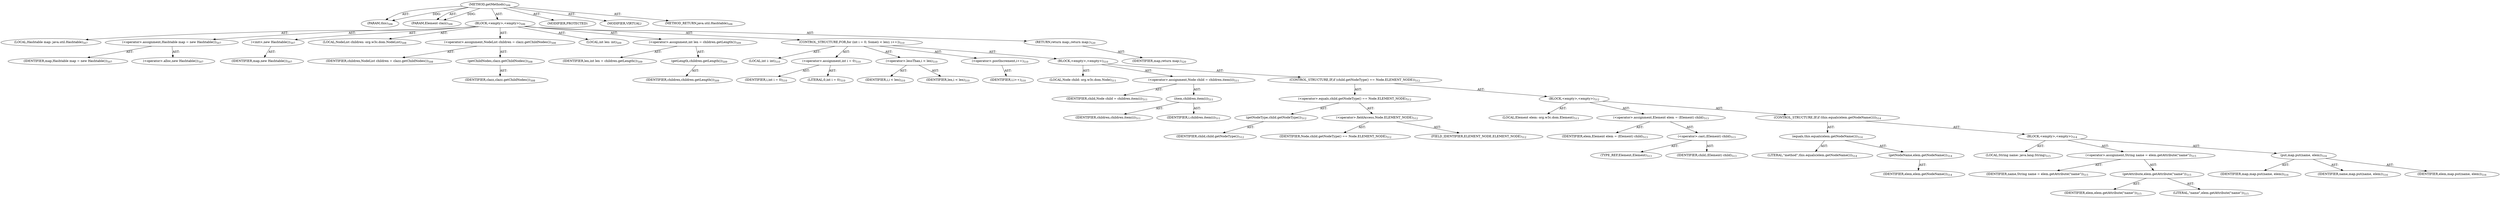 digraph "getMethods" {  
"111669149712" [label = <(METHOD,getMethods)<SUB>506</SUB>> ]
"115964117025" [label = <(PARAM,this)<SUB>506</SUB>> ]
"115964117026" [label = <(PARAM,Element clazz)<SUB>506</SUB>> ]
"25769803832" [label = <(BLOCK,&lt;empty&gt;,&lt;empty&gt;)<SUB>506</SUB>> ]
"94489280606" [label = <(LOCAL,Hashtable map: java.util.Hashtable)<SUB>507</SUB>> ]
"30064771571" [label = <(&lt;operator&gt;.assignment,Hashtable map = new Hashtable())<SUB>507</SUB>> ]
"68719477222" [label = <(IDENTIFIER,map,Hashtable map = new Hashtable())<SUB>507</SUB>> ]
"30064771572" [label = <(&lt;operator&gt;.alloc,new Hashtable())<SUB>507</SUB>> ]
"30064771573" [label = <(&lt;init&gt;,new Hashtable())<SUB>507</SUB>> ]
"68719477223" [label = <(IDENTIFIER,map,new Hashtable())<SUB>507</SUB>> ]
"94489280607" [label = <(LOCAL,NodeList children: org.w3c.dom.NodeList)<SUB>508</SUB>> ]
"30064771574" [label = <(&lt;operator&gt;.assignment,NodeList children = clazz.getChildNodes())<SUB>508</SUB>> ]
"68719477224" [label = <(IDENTIFIER,children,NodeList children = clazz.getChildNodes())<SUB>508</SUB>> ]
"30064771575" [label = <(getChildNodes,clazz.getChildNodes())<SUB>508</SUB>> ]
"68719477225" [label = <(IDENTIFIER,clazz,clazz.getChildNodes())<SUB>508</SUB>> ]
"94489280608" [label = <(LOCAL,int len: int)<SUB>509</SUB>> ]
"30064771576" [label = <(&lt;operator&gt;.assignment,int len = children.getLength())<SUB>509</SUB>> ]
"68719477226" [label = <(IDENTIFIER,len,int len = children.getLength())<SUB>509</SUB>> ]
"30064771577" [label = <(getLength,children.getLength())<SUB>509</SUB>> ]
"68719477227" [label = <(IDENTIFIER,children,children.getLength())<SUB>509</SUB>> ]
"47244640295" [label = <(CONTROL_STRUCTURE,FOR,for (int i = 0; Some(i &lt; len); i++))<SUB>510</SUB>> ]
"94489280609" [label = <(LOCAL,int i: int)<SUB>510</SUB>> ]
"30064771578" [label = <(&lt;operator&gt;.assignment,int i = 0)<SUB>510</SUB>> ]
"68719477228" [label = <(IDENTIFIER,i,int i = 0)<SUB>510</SUB>> ]
"90194313363" [label = <(LITERAL,0,int i = 0)<SUB>510</SUB>> ]
"30064771579" [label = <(&lt;operator&gt;.lessThan,i &lt; len)<SUB>510</SUB>> ]
"68719477229" [label = <(IDENTIFIER,i,i &lt; len)<SUB>510</SUB>> ]
"68719477230" [label = <(IDENTIFIER,len,i &lt; len)<SUB>510</SUB>> ]
"30064771580" [label = <(&lt;operator&gt;.postIncrement,i++)<SUB>510</SUB>> ]
"68719477231" [label = <(IDENTIFIER,i,i++)<SUB>510</SUB>> ]
"25769803833" [label = <(BLOCK,&lt;empty&gt;,&lt;empty&gt;)<SUB>510</SUB>> ]
"94489280610" [label = <(LOCAL,Node child: org.w3c.dom.Node)<SUB>511</SUB>> ]
"30064771581" [label = <(&lt;operator&gt;.assignment,Node child = children.item(i))<SUB>511</SUB>> ]
"68719477232" [label = <(IDENTIFIER,child,Node child = children.item(i))<SUB>511</SUB>> ]
"30064771582" [label = <(item,children.item(i))<SUB>511</SUB>> ]
"68719477233" [label = <(IDENTIFIER,children,children.item(i))<SUB>511</SUB>> ]
"68719477234" [label = <(IDENTIFIER,i,children.item(i))<SUB>511</SUB>> ]
"47244640296" [label = <(CONTROL_STRUCTURE,IF,if (child.getNodeType() == Node.ELEMENT_NODE))<SUB>512</SUB>> ]
"30064771583" [label = <(&lt;operator&gt;.equals,child.getNodeType() == Node.ELEMENT_NODE)<SUB>512</SUB>> ]
"30064771584" [label = <(getNodeType,child.getNodeType())<SUB>512</SUB>> ]
"68719477235" [label = <(IDENTIFIER,child,child.getNodeType())<SUB>512</SUB>> ]
"30064771585" [label = <(&lt;operator&gt;.fieldAccess,Node.ELEMENT_NODE)<SUB>512</SUB>> ]
"68719477236" [label = <(IDENTIFIER,Node,child.getNodeType() == Node.ELEMENT_NODE)<SUB>512</SUB>> ]
"55834574897" [label = <(FIELD_IDENTIFIER,ELEMENT_NODE,ELEMENT_NODE)<SUB>512</SUB>> ]
"25769803834" [label = <(BLOCK,&lt;empty&gt;,&lt;empty&gt;)<SUB>512</SUB>> ]
"94489280611" [label = <(LOCAL,Element elem: org.w3c.dom.Element)<SUB>513</SUB>> ]
"30064771586" [label = <(&lt;operator&gt;.assignment,Element elem = (Element) child)<SUB>513</SUB>> ]
"68719477237" [label = <(IDENTIFIER,elem,Element elem = (Element) child)<SUB>513</SUB>> ]
"30064771587" [label = <(&lt;operator&gt;.cast,(Element) child)<SUB>513</SUB>> ]
"180388626443" [label = <(TYPE_REF,Element,Element)<SUB>513</SUB>> ]
"68719477238" [label = <(IDENTIFIER,child,(Element) child)<SUB>513</SUB>> ]
"47244640297" [label = <(CONTROL_STRUCTURE,IF,if (this.equals(elem.getNodeName())))<SUB>514</SUB>> ]
"30064771588" [label = <(equals,this.equals(elem.getNodeName()))<SUB>514</SUB>> ]
"90194313364" [label = <(LITERAL,&quot;method&quot;,this.equals(elem.getNodeName()))<SUB>514</SUB>> ]
"30064771589" [label = <(getNodeName,elem.getNodeName())<SUB>514</SUB>> ]
"68719477239" [label = <(IDENTIFIER,elem,elem.getNodeName())<SUB>514</SUB>> ]
"25769803835" [label = <(BLOCK,&lt;empty&gt;,&lt;empty&gt;)<SUB>514</SUB>> ]
"94489280612" [label = <(LOCAL,String name: java.lang.String)<SUB>515</SUB>> ]
"30064771590" [label = <(&lt;operator&gt;.assignment,String name = elem.getAttribute(&quot;name&quot;))<SUB>515</SUB>> ]
"68719477240" [label = <(IDENTIFIER,name,String name = elem.getAttribute(&quot;name&quot;))<SUB>515</SUB>> ]
"30064771591" [label = <(getAttribute,elem.getAttribute(&quot;name&quot;))<SUB>515</SUB>> ]
"68719477241" [label = <(IDENTIFIER,elem,elem.getAttribute(&quot;name&quot;))<SUB>515</SUB>> ]
"90194313365" [label = <(LITERAL,&quot;name&quot;,elem.getAttribute(&quot;name&quot;))<SUB>515</SUB>> ]
"30064771592" [label = <(put,map.put(name, elem))<SUB>516</SUB>> ]
"68719477242" [label = <(IDENTIFIER,map,map.put(name, elem))<SUB>516</SUB>> ]
"68719477243" [label = <(IDENTIFIER,name,map.put(name, elem))<SUB>516</SUB>> ]
"68719477244" [label = <(IDENTIFIER,elem,map.put(name, elem))<SUB>516</SUB>> ]
"146028888075" [label = <(RETURN,return map;,return map;)<SUB>520</SUB>> ]
"68719477245" [label = <(IDENTIFIER,map,return map;)<SUB>520</SUB>> ]
"133143986216" [label = <(MODIFIER,PROTECTED)> ]
"133143986217" [label = <(MODIFIER,VIRTUAL)> ]
"128849018896" [label = <(METHOD_RETURN,java.util.Hashtable)<SUB>506</SUB>> ]
  "111669149712" -> "115964117025"  [ label = "AST: "] 
  "111669149712" -> "115964117026"  [ label = "AST: "] 
  "111669149712" -> "25769803832"  [ label = "AST: "] 
  "111669149712" -> "133143986216"  [ label = "AST: "] 
  "111669149712" -> "133143986217"  [ label = "AST: "] 
  "111669149712" -> "128849018896"  [ label = "AST: "] 
  "25769803832" -> "94489280606"  [ label = "AST: "] 
  "25769803832" -> "30064771571"  [ label = "AST: "] 
  "25769803832" -> "30064771573"  [ label = "AST: "] 
  "25769803832" -> "94489280607"  [ label = "AST: "] 
  "25769803832" -> "30064771574"  [ label = "AST: "] 
  "25769803832" -> "94489280608"  [ label = "AST: "] 
  "25769803832" -> "30064771576"  [ label = "AST: "] 
  "25769803832" -> "47244640295"  [ label = "AST: "] 
  "25769803832" -> "146028888075"  [ label = "AST: "] 
  "30064771571" -> "68719477222"  [ label = "AST: "] 
  "30064771571" -> "30064771572"  [ label = "AST: "] 
  "30064771573" -> "68719477223"  [ label = "AST: "] 
  "30064771574" -> "68719477224"  [ label = "AST: "] 
  "30064771574" -> "30064771575"  [ label = "AST: "] 
  "30064771575" -> "68719477225"  [ label = "AST: "] 
  "30064771576" -> "68719477226"  [ label = "AST: "] 
  "30064771576" -> "30064771577"  [ label = "AST: "] 
  "30064771577" -> "68719477227"  [ label = "AST: "] 
  "47244640295" -> "94489280609"  [ label = "AST: "] 
  "47244640295" -> "30064771578"  [ label = "AST: "] 
  "47244640295" -> "30064771579"  [ label = "AST: "] 
  "47244640295" -> "30064771580"  [ label = "AST: "] 
  "47244640295" -> "25769803833"  [ label = "AST: "] 
  "30064771578" -> "68719477228"  [ label = "AST: "] 
  "30064771578" -> "90194313363"  [ label = "AST: "] 
  "30064771579" -> "68719477229"  [ label = "AST: "] 
  "30064771579" -> "68719477230"  [ label = "AST: "] 
  "30064771580" -> "68719477231"  [ label = "AST: "] 
  "25769803833" -> "94489280610"  [ label = "AST: "] 
  "25769803833" -> "30064771581"  [ label = "AST: "] 
  "25769803833" -> "47244640296"  [ label = "AST: "] 
  "30064771581" -> "68719477232"  [ label = "AST: "] 
  "30064771581" -> "30064771582"  [ label = "AST: "] 
  "30064771582" -> "68719477233"  [ label = "AST: "] 
  "30064771582" -> "68719477234"  [ label = "AST: "] 
  "47244640296" -> "30064771583"  [ label = "AST: "] 
  "47244640296" -> "25769803834"  [ label = "AST: "] 
  "30064771583" -> "30064771584"  [ label = "AST: "] 
  "30064771583" -> "30064771585"  [ label = "AST: "] 
  "30064771584" -> "68719477235"  [ label = "AST: "] 
  "30064771585" -> "68719477236"  [ label = "AST: "] 
  "30064771585" -> "55834574897"  [ label = "AST: "] 
  "25769803834" -> "94489280611"  [ label = "AST: "] 
  "25769803834" -> "30064771586"  [ label = "AST: "] 
  "25769803834" -> "47244640297"  [ label = "AST: "] 
  "30064771586" -> "68719477237"  [ label = "AST: "] 
  "30064771586" -> "30064771587"  [ label = "AST: "] 
  "30064771587" -> "180388626443"  [ label = "AST: "] 
  "30064771587" -> "68719477238"  [ label = "AST: "] 
  "47244640297" -> "30064771588"  [ label = "AST: "] 
  "47244640297" -> "25769803835"  [ label = "AST: "] 
  "30064771588" -> "90194313364"  [ label = "AST: "] 
  "30064771588" -> "30064771589"  [ label = "AST: "] 
  "30064771589" -> "68719477239"  [ label = "AST: "] 
  "25769803835" -> "94489280612"  [ label = "AST: "] 
  "25769803835" -> "30064771590"  [ label = "AST: "] 
  "25769803835" -> "30064771592"  [ label = "AST: "] 
  "30064771590" -> "68719477240"  [ label = "AST: "] 
  "30064771590" -> "30064771591"  [ label = "AST: "] 
  "30064771591" -> "68719477241"  [ label = "AST: "] 
  "30064771591" -> "90194313365"  [ label = "AST: "] 
  "30064771592" -> "68719477242"  [ label = "AST: "] 
  "30064771592" -> "68719477243"  [ label = "AST: "] 
  "30064771592" -> "68719477244"  [ label = "AST: "] 
  "146028888075" -> "68719477245"  [ label = "AST: "] 
  "111669149712" -> "115964117025"  [ label = "DDG: "] 
  "111669149712" -> "115964117026"  [ label = "DDG: "] 
}
